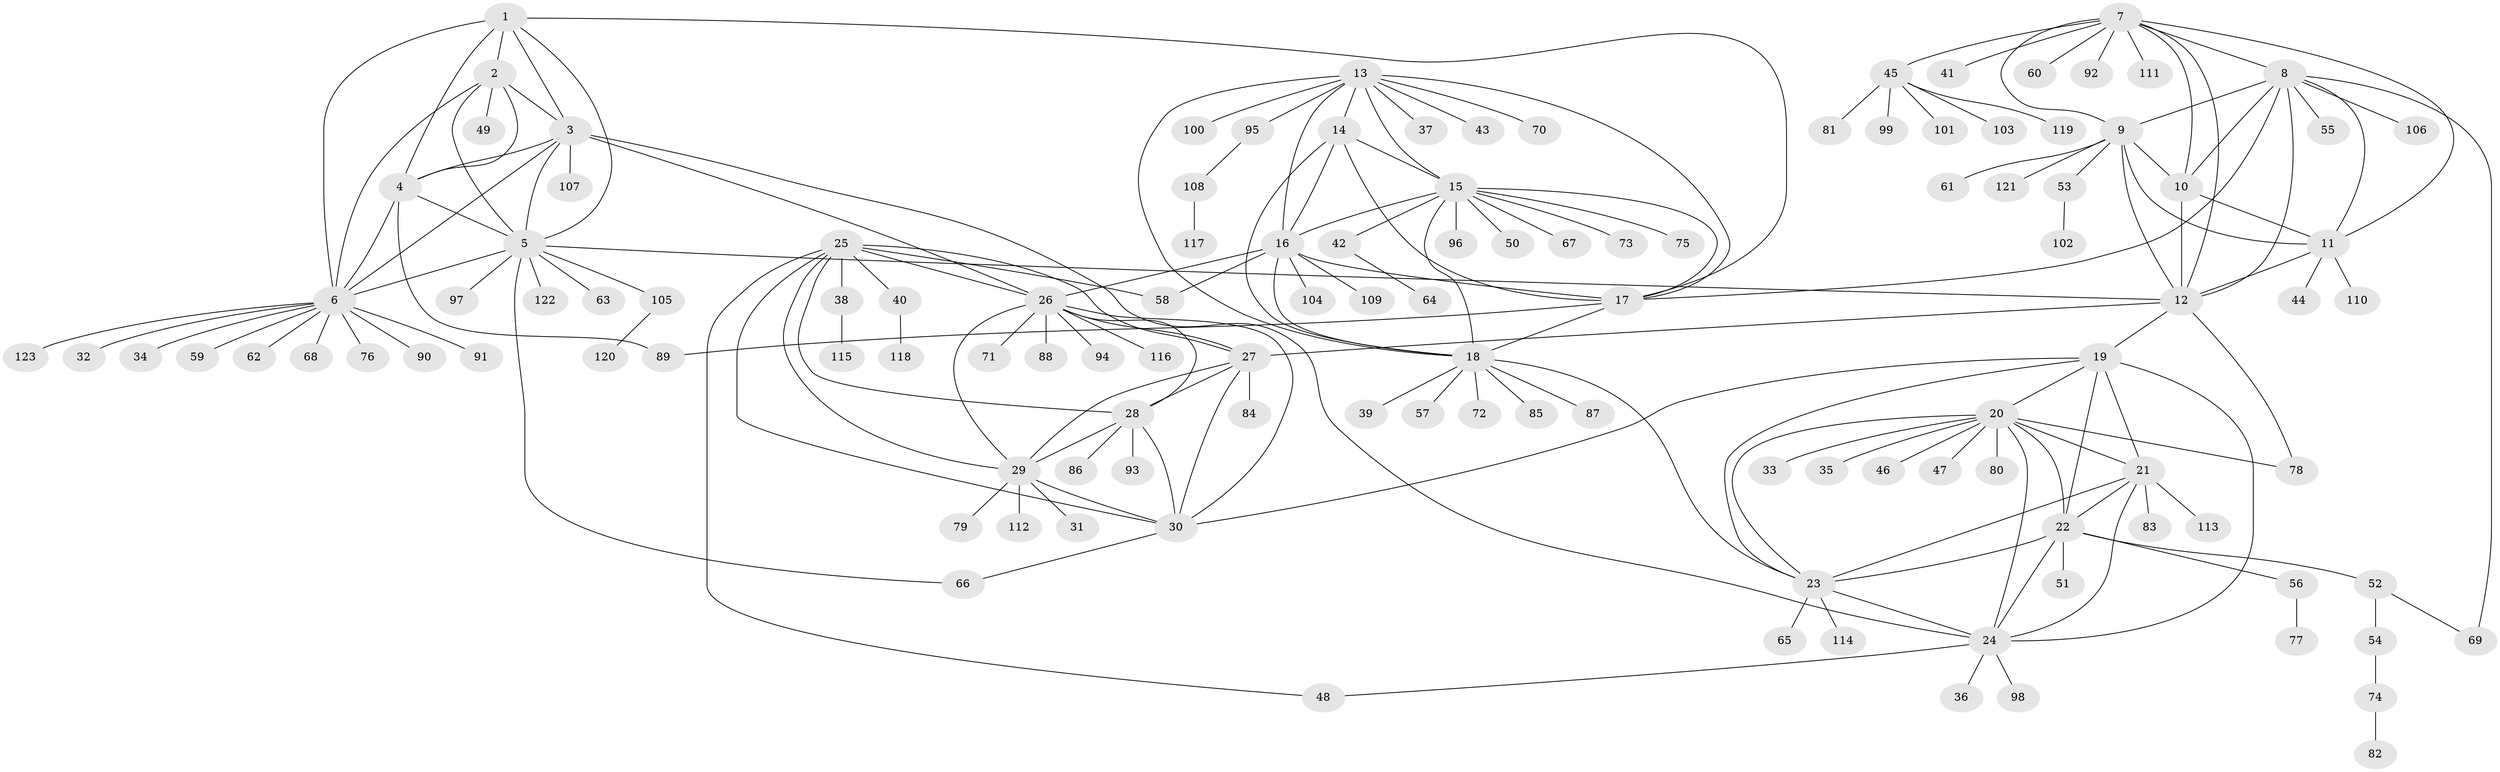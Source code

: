 // Generated by graph-tools (version 1.1) at 2025/37/03/09/25 02:37:45]
// undirected, 123 vertices, 184 edges
graph export_dot {
graph [start="1"]
  node [color=gray90,style=filled];
  1;
  2;
  3;
  4;
  5;
  6;
  7;
  8;
  9;
  10;
  11;
  12;
  13;
  14;
  15;
  16;
  17;
  18;
  19;
  20;
  21;
  22;
  23;
  24;
  25;
  26;
  27;
  28;
  29;
  30;
  31;
  32;
  33;
  34;
  35;
  36;
  37;
  38;
  39;
  40;
  41;
  42;
  43;
  44;
  45;
  46;
  47;
  48;
  49;
  50;
  51;
  52;
  53;
  54;
  55;
  56;
  57;
  58;
  59;
  60;
  61;
  62;
  63;
  64;
  65;
  66;
  67;
  68;
  69;
  70;
  71;
  72;
  73;
  74;
  75;
  76;
  77;
  78;
  79;
  80;
  81;
  82;
  83;
  84;
  85;
  86;
  87;
  88;
  89;
  90;
  91;
  92;
  93;
  94;
  95;
  96;
  97;
  98;
  99;
  100;
  101;
  102;
  103;
  104;
  105;
  106;
  107;
  108;
  109;
  110;
  111;
  112;
  113;
  114;
  115;
  116;
  117;
  118;
  119;
  120;
  121;
  122;
  123;
  1 -- 2;
  1 -- 3;
  1 -- 4;
  1 -- 5;
  1 -- 6;
  1 -- 17;
  2 -- 3;
  2 -- 4;
  2 -- 5;
  2 -- 6;
  2 -- 49;
  3 -- 4;
  3 -- 5;
  3 -- 6;
  3 -- 24;
  3 -- 26;
  3 -- 107;
  4 -- 5;
  4 -- 6;
  4 -- 89;
  5 -- 6;
  5 -- 12;
  5 -- 63;
  5 -- 66;
  5 -- 97;
  5 -- 105;
  5 -- 122;
  6 -- 32;
  6 -- 34;
  6 -- 59;
  6 -- 62;
  6 -- 68;
  6 -- 76;
  6 -- 90;
  6 -- 91;
  6 -- 123;
  7 -- 8;
  7 -- 9;
  7 -- 10;
  7 -- 11;
  7 -- 12;
  7 -- 41;
  7 -- 45;
  7 -- 60;
  7 -- 92;
  7 -- 111;
  8 -- 9;
  8 -- 10;
  8 -- 11;
  8 -- 12;
  8 -- 17;
  8 -- 55;
  8 -- 69;
  8 -- 106;
  9 -- 10;
  9 -- 11;
  9 -- 12;
  9 -- 53;
  9 -- 61;
  9 -- 121;
  10 -- 11;
  10 -- 12;
  11 -- 12;
  11 -- 44;
  11 -- 110;
  12 -- 19;
  12 -- 27;
  12 -- 78;
  13 -- 14;
  13 -- 15;
  13 -- 16;
  13 -- 17;
  13 -- 18;
  13 -- 37;
  13 -- 43;
  13 -- 70;
  13 -- 95;
  13 -- 100;
  14 -- 15;
  14 -- 16;
  14 -- 17;
  14 -- 18;
  15 -- 16;
  15 -- 17;
  15 -- 18;
  15 -- 42;
  15 -- 50;
  15 -- 67;
  15 -- 73;
  15 -- 75;
  15 -- 96;
  16 -- 17;
  16 -- 18;
  16 -- 26;
  16 -- 58;
  16 -- 104;
  16 -- 109;
  17 -- 18;
  17 -- 89;
  18 -- 23;
  18 -- 39;
  18 -- 57;
  18 -- 72;
  18 -- 85;
  18 -- 87;
  19 -- 20;
  19 -- 21;
  19 -- 22;
  19 -- 23;
  19 -- 24;
  19 -- 30;
  20 -- 21;
  20 -- 22;
  20 -- 23;
  20 -- 24;
  20 -- 33;
  20 -- 35;
  20 -- 46;
  20 -- 47;
  20 -- 78;
  20 -- 80;
  21 -- 22;
  21 -- 23;
  21 -- 24;
  21 -- 83;
  21 -- 113;
  22 -- 23;
  22 -- 24;
  22 -- 51;
  22 -- 52;
  22 -- 56;
  23 -- 24;
  23 -- 65;
  23 -- 114;
  24 -- 36;
  24 -- 48;
  24 -- 98;
  25 -- 26;
  25 -- 27;
  25 -- 28;
  25 -- 29;
  25 -- 30;
  25 -- 38;
  25 -- 40;
  25 -- 48;
  25 -- 58;
  26 -- 27;
  26 -- 28;
  26 -- 29;
  26 -- 30;
  26 -- 71;
  26 -- 88;
  26 -- 94;
  26 -- 116;
  27 -- 28;
  27 -- 29;
  27 -- 30;
  27 -- 84;
  28 -- 29;
  28 -- 30;
  28 -- 86;
  28 -- 93;
  29 -- 30;
  29 -- 31;
  29 -- 79;
  29 -- 112;
  30 -- 66;
  38 -- 115;
  40 -- 118;
  42 -- 64;
  45 -- 81;
  45 -- 99;
  45 -- 101;
  45 -- 103;
  45 -- 119;
  52 -- 54;
  52 -- 69;
  53 -- 102;
  54 -- 74;
  56 -- 77;
  74 -- 82;
  95 -- 108;
  105 -- 120;
  108 -- 117;
}
